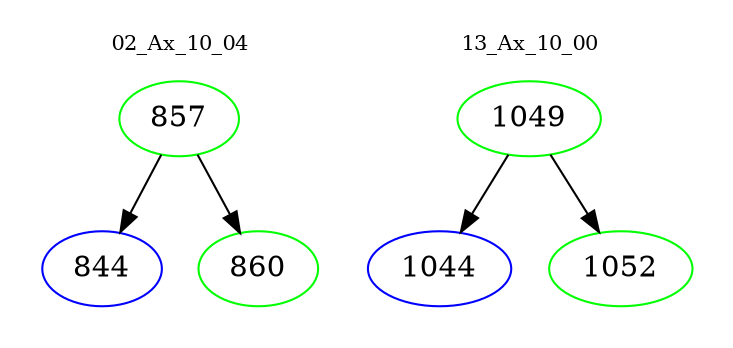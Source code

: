 digraph{
subgraph cluster_0 {
color = white
label = "02_Ax_10_04";
fontsize=10;
T0_857 [label="857", color="green"]
T0_857 -> T0_844 [color="black"]
T0_844 [label="844", color="blue"]
T0_857 -> T0_860 [color="black"]
T0_860 [label="860", color="green"]
}
subgraph cluster_1 {
color = white
label = "13_Ax_10_00";
fontsize=10;
T1_1049 [label="1049", color="green"]
T1_1049 -> T1_1044 [color="black"]
T1_1044 [label="1044", color="blue"]
T1_1049 -> T1_1052 [color="black"]
T1_1052 [label="1052", color="green"]
}
}

